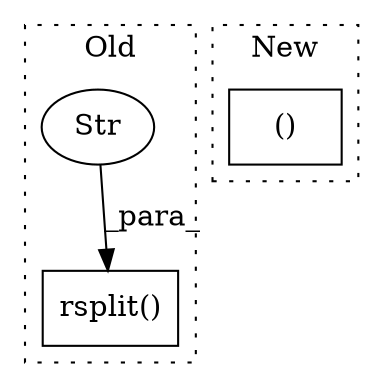 digraph G {
subgraph cluster0 {
1 [label="rsplit()" a="75" s="12508,12544" l="33,13" shape="box"];
3 [label="Str" a="66" s="12541" l="3" shape="ellipse"];
label = "Old";
style="dotted";
}
subgraph cluster1 {
2 [label="()" a="54" s="13648" l="6" shape="box"];
label = "New";
style="dotted";
}
3 -> 1 [label="_para_"];
}